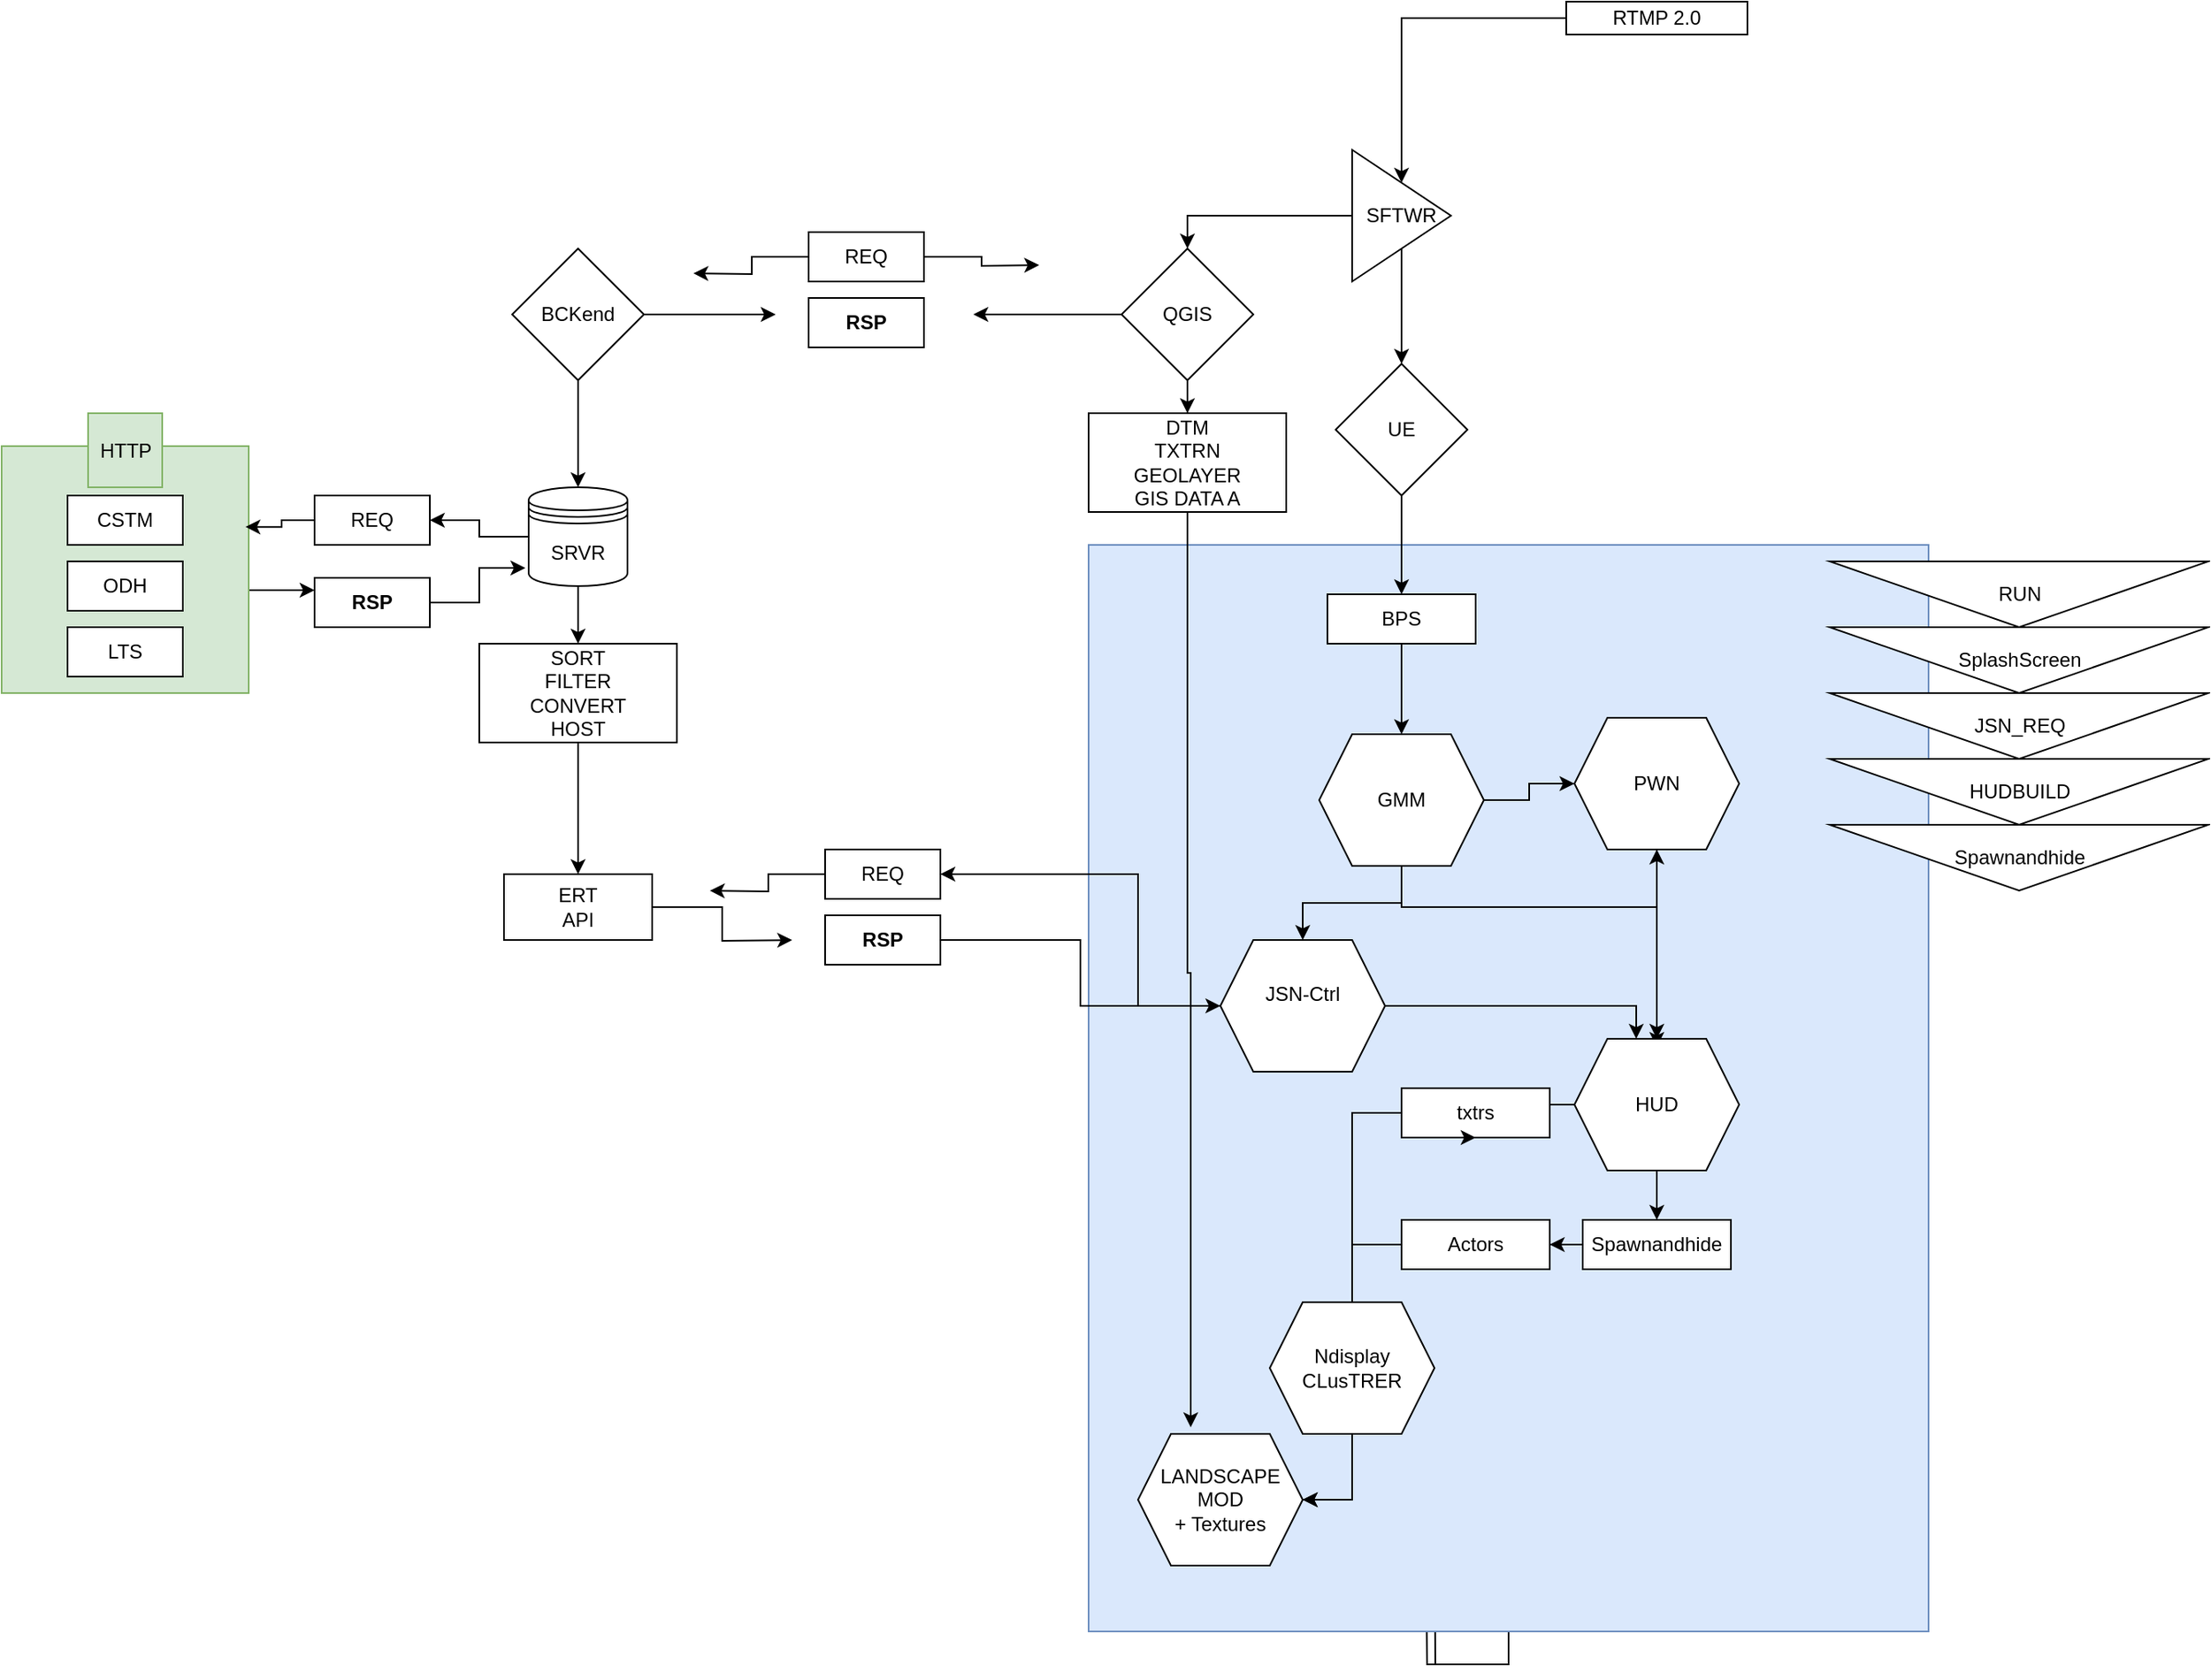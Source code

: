 <mxfile version="22.1.3" type="github">
  <diagram id="C5RBs43oDa-KdzZeNtuy" name="Page-1">
    <mxGraphModel dx="2342" dy="916" grid="1" gridSize="10" guides="1" tooltips="1" connect="1" arrows="1" fold="1" page="1" pageScale="1" pageWidth="827" pageHeight="1169" math="0" shadow="0">
      <root>
        <mxCell id="WIyWlLk6GJQsqaUBKTNV-0" />
        <mxCell id="WIyWlLk6GJQsqaUBKTNV-1" parent="WIyWlLk6GJQsqaUBKTNV-0" />
        <mxCell id="PpnzUT1_5QEgfYQbQOux-93" style="edgeStyle=orthogonalEdgeStyle;rounded=0;orthogonalLoop=1;jettySize=auto;html=1;" edge="1" parent="WIyWlLk6GJQsqaUBKTNV-1" source="PpnzUT1_5QEgfYQbQOux-63">
          <mxGeometry relative="1" as="geometry">
            <mxPoint x="220.0" y="920.0" as="targetPoint" />
          </mxGeometry>
        </mxCell>
        <mxCell id="PpnzUT1_5QEgfYQbQOux-109" style="edgeStyle=orthogonalEdgeStyle;rounded=0;orthogonalLoop=1;jettySize=auto;html=1;" edge="1" parent="WIyWlLk6GJQsqaUBKTNV-1" source="PpnzUT1_5QEgfYQbQOux-63">
          <mxGeometry relative="1" as="geometry">
            <mxPoint x="215" y="980.0" as="targetPoint" />
          </mxGeometry>
        </mxCell>
        <mxCell id="PpnzUT1_5QEgfYQbQOux-63" value="" style="rounded=0;whiteSpace=wrap;html=1;fillColor=#dae8fc;strokeColor=#6c8ebf;" vertex="1" parent="WIyWlLk6GJQsqaUBKTNV-1">
          <mxGeometry x="10" y="350" width="510" height="660" as="geometry" />
        </mxCell>
        <mxCell id="PpnzUT1_5QEgfYQbQOux-27" style="edgeStyle=orthogonalEdgeStyle;rounded=0;orthogonalLoop=1;jettySize=auto;html=1;exitX=1;exitY=0.75;exitDx=0;exitDy=0;entryX=0;entryY=0.25;entryDx=0;entryDy=0;" edge="1" parent="WIyWlLk6GJQsqaUBKTNV-1" source="PpnzUT1_5QEgfYQbQOux-18" target="PpnzUT1_5QEgfYQbQOux-25">
          <mxGeometry relative="1" as="geometry">
            <Array as="points">
              <mxPoint x="-590" y="380" />
              <mxPoint x="-525" y="380" />
              <mxPoint x="-525" y="378" />
            </Array>
          </mxGeometry>
        </mxCell>
        <mxCell id="PpnzUT1_5QEgfYQbQOux-18" value="" style="whiteSpace=wrap;html=1;aspect=fixed;fillColor=#d5e8d4;strokeColor=#82b366;" vertex="1" parent="WIyWlLk6GJQsqaUBKTNV-1">
          <mxGeometry x="-650" y="290" width="150" height="150" as="geometry" />
        </mxCell>
        <mxCell id="PpnzUT1_5QEgfYQbQOux-2" style="edgeStyle=orthogonalEdgeStyle;rounded=0;orthogonalLoop=1;jettySize=auto;html=1;" edge="1" parent="WIyWlLk6GJQsqaUBKTNV-1" source="4-b9_ulazWs0U883Xy_r-0" target="PpnzUT1_5QEgfYQbQOux-1">
          <mxGeometry relative="1" as="geometry" />
        </mxCell>
        <mxCell id="4-b9_ulazWs0U883Xy_r-0" value="&lt;div&gt;RTMP 2.0&lt;/div&gt;" style="rounded=0;whiteSpace=wrap;html=1;" parent="WIyWlLk6GJQsqaUBKTNV-1" vertex="1">
          <mxGeometry x="300" y="20" width="110" height="20" as="geometry" />
        </mxCell>
        <mxCell id="4-b9_ulazWs0U883Xy_r-6" value="" style="edgeStyle=orthogonalEdgeStyle;rounded=0;orthogonalLoop=1;jettySize=auto;html=1;" parent="WIyWlLk6GJQsqaUBKTNV-1" source="4-b9_ulazWs0U883Xy_r-3" target="4-b9_ulazWs0U883Xy_r-5" edge="1">
          <mxGeometry relative="1" as="geometry" />
        </mxCell>
        <mxCell id="PpnzUT1_5QEgfYQbQOux-58" style="edgeStyle=orthogonalEdgeStyle;rounded=0;orthogonalLoop=1;jettySize=auto;html=1;" edge="1" parent="WIyWlLk6GJQsqaUBKTNV-1" source="4-b9_ulazWs0U883Xy_r-3">
          <mxGeometry relative="1" as="geometry">
            <mxPoint x="-60" y="210" as="targetPoint" />
          </mxGeometry>
        </mxCell>
        <mxCell id="4-b9_ulazWs0U883Xy_r-3" value="QGIS" style="rhombus;whiteSpace=wrap;html=1;rounded=0;" parent="WIyWlLk6GJQsqaUBKTNV-1" vertex="1">
          <mxGeometry x="30" y="170" width="80" height="80" as="geometry" />
        </mxCell>
        <mxCell id="4-b9_ulazWs0U883Xy_r-5" value="DTM&lt;br&gt;TXTRN&lt;br&gt;&lt;div&gt;GEOLAYER&lt;/div&gt;&lt;div&gt;GIS DATA A&lt;/div&gt;" style="whiteSpace=wrap;html=1;rounded=0;" parent="WIyWlLk6GJQsqaUBKTNV-1" vertex="1">
          <mxGeometry x="10" y="270" width="120" height="60" as="geometry" />
        </mxCell>
        <mxCell id="PpnzUT1_5QEgfYQbQOux-3" style="edgeStyle=orthogonalEdgeStyle;rounded=0;orthogonalLoop=1;jettySize=auto;html=1;entryX=0.5;entryY=0;entryDx=0;entryDy=0;" edge="1" parent="WIyWlLk6GJQsqaUBKTNV-1" source="PpnzUT1_5QEgfYQbQOux-1" target="4-b9_ulazWs0U883Xy_r-3">
          <mxGeometry relative="1" as="geometry" />
        </mxCell>
        <mxCell id="PpnzUT1_5QEgfYQbQOux-5" style="edgeStyle=orthogonalEdgeStyle;rounded=0;orthogonalLoop=1;jettySize=auto;html=1;" edge="1" parent="WIyWlLk6GJQsqaUBKTNV-1" source="PpnzUT1_5QEgfYQbQOux-1" target="PpnzUT1_5QEgfYQbQOux-4">
          <mxGeometry relative="1" as="geometry" />
        </mxCell>
        <mxCell id="PpnzUT1_5QEgfYQbQOux-1" value="SFTWR" style="triangle;whiteSpace=wrap;html=1;" vertex="1" parent="WIyWlLk6GJQsqaUBKTNV-1">
          <mxGeometry x="170" y="110" width="60" height="80" as="geometry" />
        </mxCell>
        <mxCell id="PpnzUT1_5QEgfYQbQOux-35" value="" style="edgeStyle=orthogonalEdgeStyle;rounded=0;orthogonalLoop=1;jettySize=auto;html=1;" edge="1" parent="WIyWlLk6GJQsqaUBKTNV-1" source="PpnzUT1_5QEgfYQbQOux-4" target="PpnzUT1_5QEgfYQbQOux-34">
          <mxGeometry relative="1" as="geometry" />
        </mxCell>
        <mxCell id="PpnzUT1_5QEgfYQbQOux-4" value="&lt;div&gt;UE&lt;/div&gt;" style="rhombus;whiteSpace=wrap;html=1;rounded=0;" vertex="1" parent="WIyWlLk6GJQsqaUBKTNV-1">
          <mxGeometry x="160" y="240" width="80" height="80" as="geometry" />
        </mxCell>
        <mxCell id="PpnzUT1_5QEgfYQbQOux-13" style="edgeStyle=orthogonalEdgeStyle;rounded=0;orthogonalLoop=1;jettySize=auto;html=1;entryX=0.5;entryY=0;entryDx=0;entryDy=0;" edge="1" parent="WIyWlLk6GJQsqaUBKTNV-1" source="PpnzUT1_5QEgfYQbQOux-6" target="PpnzUT1_5QEgfYQbQOux-12">
          <mxGeometry relative="1" as="geometry" />
        </mxCell>
        <mxCell id="PpnzUT1_5QEgfYQbQOux-60" style="edgeStyle=orthogonalEdgeStyle;rounded=0;orthogonalLoop=1;jettySize=auto;html=1;" edge="1" parent="WIyWlLk6GJQsqaUBKTNV-1" source="PpnzUT1_5QEgfYQbQOux-6">
          <mxGeometry relative="1" as="geometry">
            <mxPoint x="-180" y="210" as="targetPoint" />
          </mxGeometry>
        </mxCell>
        <mxCell id="PpnzUT1_5QEgfYQbQOux-6" value="&lt;div&gt;BCKend&lt;/div&gt;" style="rhombus;whiteSpace=wrap;html=1;rounded=0;" vertex="1" parent="WIyWlLk6GJQsqaUBKTNV-1">
          <mxGeometry x="-340" y="170" width="80" height="80" as="geometry" />
        </mxCell>
        <mxCell id="PpnzUT1_5QEgfYQbQOux-21" value="" style="edgeStyle=orthogonalEdgeStyle;rounded=0;orthogonalLoop=1;jettySize=auto;html=1;" edge="1" parent="WIyWlLk6GJQsqaUBKTNV-1" source="PpnzUT1_5QEgfYQbQOux-12" target="PpnzUT1_5QEgfYQbQOux-20">
          <mxGeometry relative="1" as="geometry" />
        </mxCell>
        <mxCell id="PpnzUT1_5QEgfYQbQOux-31" value="" style="edgeStyle=orthogonalEdgeStyle;rounded=0;orthogonalLoop=1;jettySize=auto;html=1;" edge="1" parent="WIyWlLk6GJQsqaUBKTNV-1" source="PpnzUT1_5QEgfYQbQOux-12" target="PpnzUT1_5QEgfYQbQOux-30">
          <mxGeometry relative="1" as="geometry" />
        </mxCell>
        <mxCell id="PpnzUT1_5QEgfYQbQOux-12" value="&lt;div&gt;SRVR&lt;/div&gt;" style="shape=datastore;whiteSpace=wrap;html=1;" vertex="1" parent="WIyWlLk6GJQsqaUBKTNV-1">
          <mxGeometry x="-330" y="315" width="60" height="60" as="geometry" />
        </mxCell>
        <mxCell id="PpnzUT1_5QEgfYQbQOux-14" value="CSTM" style="whiteSpace=wrap;html=1;" vertex="1" parent="WIyWlLk6GJQsqaUBKTNV-1">
          <mxGeometry x="-610" y="320" width="70" height="30" as="geometry" />
        </mxCell>
        <mxCell id="PpnzUT1_5QEgfYQbQOux-16" value="ODH" style="whiteSpace=wrap;html=1;" vertex="1" parent="WIyWlLk6GJQsqaUBKTNV-1">
          <mxGeometry x="-610" y="360" width="70" height="30" as="geometry" />
        </mxCell>
        <mxCell id="PpnzUT1_5QEgfYQbQOux-17" value="&lt;div&gt;LTS&lt;/div&gt;" style="whiteSpace=wrap;html=1;" vertex="1" parent="WIyWlLk6GJQsqaUBKTNV-1">
          <mxGeometry x="-610" y="400" width="70" height="30" as="geometry" />
        </mxCell>
        <mxCell id="PpnzUT1_5QEgfYQbQOux-19" value="&lt;div&gt;HTTP&lt;/div&gt;" style="whiteSpace=wrap;html=1;aspect=fixed;fillColor=#d5e8d4;strokeColor=#82b366;" vertex="1" parent="WIyWlLk6GJQsqaUBKTNV-1">
          <mxGeometry x="-597.5" y="270" width="45" height="45" as="geometry" />
        </mxCell>
        <mxCell id="PpnzUT1_5QEgfYQbQOux-20" value="REQ" style="whiteSpace=wrap;html=1;" vertex="1" parent="WIyWlLk6GJQsqaUBKTNV-1">
          <mxGeometry x="-460" y="320" width="70" height="30" as="geometry" />
        </mxCell>
        <mxCell id="PpnzUT1_5QEgfYQbQOux-25" value="RSP" style="whiteSpace=wrap;html=1;fontStyle=1" vertex="1" parent="WIyWlLk6GJQsqaUBKTNV-1">
          <mxGeometry x="-460" y="370" width="70" height="30" as="geometry" />
        </mxCell>
        <mxCell id="PpnzUT1_5QEgfYQbQOux-26" style="edgeStyle=orthogonalEdgeStyle;rounded=0;orthogonalLoop=1;jettySize=auto;html=1;entryX=0.987;entryY=0.327;entryDx=0;entryDy=0;entryPerimeter=0;" edge="1" parent="WIyWlLk6GJQsqaUBKTNV-1" source="PpnzUT1_5QEgfYQbQOux-20" target="PpnzUT1_5QEgfYQbQOux-18">
          <mxGeometry relative="1" as="geometry" />
        </mxCell>
        <mxCell id="PpnzUT1_5QEgfYQbQOux-28" style="edgeStyle=orthogonalEdgeStyle;rounded=0;orthogonalLoop=1;jettySize=auto;html=1;entryX=-0.033;entryY=0.817;entryDx=0;entryDy=0;entryPerimeter=0;" edge="1" parent="WIyWlLk6GJQsqaUBKTNV-1" source="PpnzUT1_5QEgfYQbQOux-25" target="PpnzUT1_5QEgfYQbQOux-12">
          <mxGeometry relative="1" as="geometry" />
        </mxCell>
        <mxCell id="PpnzUT1_5QEgfYQbQOux-44" value="" style="edgeStyle=orthogonalEdgeStyle;rounded=0;orthogonalLoop=1;jettySize=auto;html=1;" edge="1" parent="WIyWlLk6GJQsqaUBKTNV-1" source="PpnzUT1_5QEgfYQbQOux-30" target="PpnzUT1_5QEgfYQbQOux-43">
          <mxGeometry relative="1" as="geometry" />
        </mxCell>
        <mxCell id="PpnzUT1_5QEgfYQbQOux-30" value="SORT&lt;br&gt;FILTER&lt;br&gt;CONVERT&lt;br&gt;HOST" style="whiteSpace=wrap;html=1;" vertex="1" parent="WIyWlLk6GJQsqaUBKTNV-1">
          <mxGeometry x="-360" y="410" width="120" height="60" as="geometry" />
        </mxCell>
        <mxCell id="PpnzUT1_5QEgfYQbQOux-54" style="edgeStyle=orthogonalEdgeStyle;rounded=0;orthogonalLoop=1;jettySize=auto;html=1;entryX=0.5;entryY=0;entryDx=0;entryDy=0;" edge="1" parent="WIyWlLk6GJQsqaUBKTNV-1" source="PpnzUT1_5QEgfYQbQOux-34" target="PpnzUT1_5QEgfYQbQOux-40">
          <mxGeometry relative="1" as="geometry" />
        </mxCell>
        <mxCell id="PpnzUT1_5QEgfYQbQOux-34" value="BPS&lt;br&gt;" style="whiteSpace=wrap;html=1;rounded=0;" vertex="1" parent="WIyWlLk6GJQsqaUBKTNV-1">
          <mxGeometry x="155" y="380" width="90" height="30" as="geometry" />
        </mxCell>
        <mxCell id="PpnzUT1_5QEgfYQbQOux-38" value="LANDSCAPE MOD&lt;br&gt;&lt;div&gt;+ Textures&lt;/div&gt;" style="shape=hexagon;perimeter=hexagonPerimeter2;whiteSpace=wrap;html=1;fixedSize=1;" vertex="1" parent="WIyWlLk6GJQsqaUBKTNV-1">
          <mxGeometry x="40" y="890" width="100" height="80" as="geometry" />
        </mxCell>
        <mxCell id="PpnzUT1_5QEgfYQbQOux-39" style="edgeStyle=orthogonalEdgeStyle;rounded=0;orthogonalLoop=1;jettySize=auto;html=1;entryX=0.32;entryY=-0.05;entryDx=0;entryDy=0;entryPerimeter=0;" edge="1" parent="WIyWlLk6GJQsqaUBKTNV-1" source="4-b9_ulazWs0U883Xy_r-5" target="PpnzUT1_5QEgfYQbQOux-38">
          <mxGeometry relative="1" as="geometry" />
        </mxCell>
        <mxCell id="PpnzUT1_5QEgfYQbQOux-66" style="edgeStyle=orthogonalEdgeStyle;rounded=0;orthogonalLoop=1;jettySize=auto;html=1;entryX=0.5;entryY=0;entryDx=0;entryDy=0;" edge="1" parent="WIyWlLk6GJQsqaUBKTNV-1" source="PpnzUT1_5QEgfYQbQOux-40" target="PpnzUT1_5QEgfYQbQOux-41">
          <mxGeometry relative="1" as="geometry">
            <mxPoint x="100" y="505" as="targetPoint" />
          </mxGeometry>
        </mxCell>
        <mxCell id="PpnzUT1_5QEgfYQbQOux-67" style="edgeStyle=orthogonalEdgeStyle;rounded=0;orthogonalLoop=1;jettySize=auto;html=1;" edge="1" parent="WIyWlLk6GJQsqaUBKTNV-1" source="PpnzUT1_5QEgfYQbQOux-40" target="PpnzUT1_5QEgfYQbQOux-64">
          <mxGeometry relative="1" as="geometry" />
        </mxCell>
        <mxCell id="PpnzUT1_5QEgfYQbQOux-68" style="edgeStyle=orthogonalEdgeStyle;rounded=0;orthogonalLoop=1;jettySize=auto;html=1;" edge="1" parent="WIyWlLk6GJQsqaUBKTNV-1">
          <mxGeometry relative="1" as="geometry">
            <mxPoint x="200.0" y="535.0" as="sourcePoint" />
            <mxPoint x="355.0" y="655.0" as="targetPoint" />
            <Array as="points">
              <mxPoint x="200" y="570" />
              <mxPoint x="355" y="570" />
            </Array>
          </mxGeometry>
        </mxCell>
        <mxCell id="PpnzUT1_5QEgfYQbQOux-40" value="&lt;div&gt;GMM&lt;/div&gt;" style="shape=hexagon;perimeter=hexagonPerimeter2;whiteSpace=wrap;html=1;fixedSize=1;" vertex="1" parent="WIyWlLk6GJQsqaUBKTNV-1">
          <mxGeometry x="150" y="465" width="100" height="80" as="geometry" />
        </mxCell>
        <mxCell id="PpnzUT1_5QEgfYQbQOux-71" style="edgeStyle=orthogonalEdgeStyle;rounded=0;orthogonalLoop=1;jettySize=auto;html=1;entryX=0.375;entryY=0;entryDx=0;entryDy=0;" edge="1" parent="WIyWlLk6GJQsqaUBKTNV-1" source="PpnzUT1_5QEgfYQbQOux-41" target="PpnzUT1_5QEgfYQbQOux-42">
          <mxGeometry relative="1" as="geometry" />
        </mxCell>
        <mxCell id="PpnzUT1_5QEgfYQbQOux-79" style="edgeStyle=orthogonalEdgeStyle;rounded=0;orthogonalLoop=1;jettySize=auto;html=1;entryX=1;entryY=0.5;entryDx=0;entryDy=0;" edge="1" parent="WIyWlLk6GJQsqaUBKTNV-1" source="PpnzUT1_5QEgfYQbQOux-41" target="PpnzUT1_5QEgfYQbQOux-75">
          <mxGeometry relative="1" as="geometry">
            <mxPoint x="-60" y="550.0" as="targetPoint" />
            <Array as="points">
              <mxPoint x="40" y="630" />
              <mxPoint x="40" y="550" />
            </Array>
          </mxGeometry>
        </mxCell>
        <mxCell id="PpnzUT1_5QEgfYQbQOux-41" value="&lt;div&gt;JSN-Ctrl&lt;/div&gt;&lt;div&gt;&lt;br&gt;&lt;/div&gt;" style="shape=hexagon;perimeter=hexagonPerimeter2;whiteSpace=wrap;html=1;fixedSize=1;" vertex="1" parent="WIyWlLk6GJQsqaUBKTNV-1">
          <mxGeometry x="90" y="590" width="100" height="80" as="geometry" />
        </mxCell>
        <mxCell id="PpnzUT1_5QEgfYQbQOux-97" value="" style="edgeStyle=orthogonalEdgeStyle;rounded=0;orthogonalLoop=1;jettySize=auto;html=1;" edge="1" parent="WIyWlLk6GJQsqaUBKTNV-1" source="PpnzUT1_5QEgfYQbQOux-42" target="PpnzUT1_5QEgfYQbQOux-96">
          <mxGeometry relative="1" as="geometry" />
        </mxCell>
        <mxCell id="PpnzUT1_5QEgfYQbQOux-107" style="edgeStyle=orthogonalEdgeStyle;rounded=0;orthogonalLoop=1;jettySize=auto;html=1;" edge="1" parent="WIyWlLk6GJQsqaUBKTNV-1" source="PpnzUT1_5QEgfYQbQOux-42" target="PpnzUT1_5QEgfYQbQOux-103">
          <mxGeometry relative="1" as="geometry" />
        </mxCell>
        <mxCell id="PpnzUT1_5QEgfYQbQOux-42" value="&lt;div&gt;HUD&lt;/div&gt;" style="shape=hexagon;perimeter=hexagonPerimeter2;whiteSpace=wrap;html=1;fixedSize=1;" vertex="1" parent="WIyWlLk6GJQsqaUBKTNV-1">
          <mxGeometry x="305" y="650" width="100" height="80" as="geometry" />
        </mxCell>
        <mxCell id="PpnzUT1_5QEgfYQbQOux-77" style="edgeStyle=orthogonalEdgeStyle;rounded=0;orthogonalLoop=1;jettySize=auto;html=1;" edge="1" parent="WIyWlLk6GJQsqaUBKTNV-1" source="PpnzUT1_5QEgfYQbQOux-43">
          <mxGeometry relative="1" as="geometry">
            <mxPoint x="-170" y="590.0" as="targetPoint" />
          </mxGeometry>
        </mxCell>
        <mxCell id="PpnzUT1_5QEgfYQbQOux-43" value="ERT&lt;br&gt;API" style="whiteSpace=wrap;html=1;" vertex="1" parent="WIyWlLk6GJQsqaUBKTNV-1">
          <mxGeometry x="-345" y="550" width="90" height="40" as="geometry" />
        </mxCell>
        <mxCell id="PpnzUT1_5QEgfYQbQOux-59" style="edgeStyle=orthogonalEdgeStyle;rounded=0;orthogonalLoop=1;jettySize=auto;html=1;" edge="1" parent="WIyWlLk6GJQsqaUBKTNV-1" source="PpnzUT1_5QEgfYQbQOux-56">
          <mxGeometry relative="1" as="geometry">
            <mxPoint x="-230" y="185" as="targetPoint" />
          </mxGeometry>
        </mxCell>
        <mxCell id="PpnzUT1_5QEgfYQbQOux-61" style="edgeStyle=orthogonalEdgeStyle;rounded=0;orthogonalLoop=1;jettySize=auto;html=1;" edge="1" parent="WIyWlLk6GJQsqaUBKTNV-1" source="PpnzUT1_5QEgfYQbQOux-56">
          <mxGeometry relative="1" as="geometry">
            <mxPoint x="-20" y="180" as="targetPoint" />
          </mxGeometry>
        </mxCell>
        <mxCell id="PpnzUT1_5QEgfYQbQOux-56" value="REQ" style="whiteSpace=wrap;html=1;" vertex="1" parent="WIyWlLk6GJQsqaUBKTNV-1">
          <mxGeometry x="-160" y="160" width="70" height="30" as="geometry" />
        </mxCell>
        <mxCell id="PpnzUT1_5QEgfYQbQOux-57" value="RSP" style="whiteSpace=wrap;html=1;fontStyle=1" vertex="1" parent="WIyWlLk6GJQsqaUBKTNV-1">
          <mxGeometry x="-160" y="200" width="70" height="30" as="geometry" />
        </mxCell>
        <mxCell id="PpnzUT1_5QEgfYQbQOux-69" style="edgeStyle=orthogonalEdgeStyle;rounded=0;orthogonalLoop=1;jettySize=auto;html=1;" edge="1" parent="WIyWlLk6GJQsqaUBKTNV-1" source="PpnzUT1_5QEgfYQbQOux-64" target="PpnzUT1_5QEgfYQbQOux-42">
          <mxGeometry relative="1" as="geometry" />
        </mxCell>
        <mxCell id="PpnzUT1_5QEgfYQbQOux-72" value="" style="edgeStyle=orthogonalEdgeStyle;rounded=0;orthogonalLoop=1;jettySize=auto;html=1;" edge="1" parent="WIyWlLk6GJQsqaUBKTNV-1" source="PpnzUT1_5QEgfYQbQOux-42" target="PpnzUT1_5QEgfYQbQOux-64">
          <mxGeometry relative="1" as="geometry">
            <mxPoint x="355" y="470.0" as="targetPoint" />
            <mxPoint x="355" y="645" as="sourcePoint" />
          </mxGeometry>
        </mxCell>
        <mxCell id="PpnzUT1_5QEgfYQbQOux-64" value="&lt;div&gt;PWN&lt;/div&gt;" style="shape=hexagon;perimeter=hexagonPerimeter2;whiteSpace=wrap;html=1;fixedSize=1;" vertex="1" parent="WIyWlLk6GJQsqaUBKTNV-1">
          <mxGeometry x="305" y="455" width="100" height="80" as="geometry" />
        </mxCell>
        <mxCell id="PpnzUT1_5QEgfYQbQOux-73" style="edgeStyle=orthogonalEdgeStyle;rounded=0;orthogonalLoop=1;jettySize=auto;html=1;" edge="1" parent="WIyWlLk6GJQsqaUBKTNV-1" source="PpnzUT1_5QEgfYQbQOux-75">
          <mxGeometry relative="1" as="geometry">
            <mxPoint x="-220" y="560" as="targetPoint" />
          </mxGeometry>
        </mxCell>
        <mxCell id="PpnzUT1_5QEgfYQbQOux-75" value="REQ" style="whiteSpace=wrap;html=1;" vertex="1" parent="WIyWlLk6GJQsqaUBKTNV-1">
          <mxGeometry x="-150" y="535" width="70" height="30" as="geometry" />
        </mxCell>
        <mxCell id="PpnzUT1_5QEgfYQbQOux-78" style="edgeStyle=orthogonalEdgeStyle;rounded=0;orthogonalLoop=1;jettySize=auto;html=1;entryX=0;entryY=0.5;entryDx=0;entryDy=0;" edge="1" parent="WIyWlLk6GJQsqaUBKTNV-1" source="PpnzUT1_5QEgfYQbQOux-76" target="PpnzUT1_5QEgfYQbQOux-41">
          <mxGeometry relative="1" as="geometry">
            <mxPoint x="-10" y="580.0" as="targetPoint" />
            <Array as="points">
              <mxPoint x="5" y="590" />
              <mxPoint x="5" y="630" />
            </Array>
          </mxGeometry>
        </mxCell>
        <mxCell id="PpnzUT1_5QEgfYQbQOux-76" value="RSP" style="whiteSpace=wrap;html=1;fontStyle=1" vertex="1" parent="WIyWlLk6GJQsqaUBKTNV-1">
          <mxGeometry x="-150" y="575" width="70" height="30" as="geometry" />
        </mxCell>
        <mxCell id="PpnzUT1_5QEgfYQbQOux-84" value="&lt;div&gt;RUN&lt;/div&gt;" style="html=1;shadow=0;dashed=0;align=center;verticalAlign=middle;shape=mxgraph.arrows2.arrow;dy=0.6;dx=40;direction=south;notch=0;" vertex="1" parent="WIyWlLk6GJQsqaUBKTNV-1">
          <mxGeometry x="460" y="360" width="230" height="40" as="geometry" />
        </mxCell>
        <mxCell id="PpnzUT1_5QEgfYQbQOux-86" value="SplashScreen" style="html=1;shadow=0;dashed=0;align=center;verticalAlign=middle;shape=mxgraph.arrows2.arrow;dy=0.6;dx=40;direction=south;notch=0;" vertex="1" parent="WIyWlLk6GJQsqaUBKTNV-1">
          <mxGeometry x="460" y="400" width="230" height="40" as="geometry" />
        </mxCell>
        <mxCell id="PpnzUT1_5QEgfYQbQOux-87" value="JSN_REQ" style="html=1;shadow=0;dashed=0;align=center;verticalAlign=middle;shape=mxgraph.arrows2.arrow;dy=0.6;dx=40;direction=south;notch=0;" vertex="1" parent="WIyWlLk6GJQsqaUBKTNV-1">
          <mxGeometry x="460" y="440" width="230" height="40" as="geometry" />
        </mxCell>
        <mxCell id="PpnzUT1_5QEgfYQbQOux-88" value="HUDBUILD" style="html=1;shadow=0;dashed=0;align=center;verticalAlign=middle;shape=mxgraph.arrows2.arrow;dy=0.6;dx=40;direction=south;notch=0;" vertex="1" parent="WIyWlLk6GJQsqaUBKTNV-1">
          <mxGeometry x="460" y="480" width="230" height="40" as="geometry" />
        </mxCell>
        <mxCell id="PpnzUT1_5QEgfYQbQOux-89" value="&lt;div&gt;Spawnandhide&lt;/div&gt;" style="html=1;shadow=0;dashed=0;align=center;verticalAlign=middle;shape=mxgraph.arrows2.arrow;dy=0.6;dx=40;direction=south;notch=0;" vertex="1" parent="WIyWlLk6GJQsqaUBKTNV-1">
          <mxGeometry x="460" y="520" width="230" height="40" as="geometry" />
        </mxCell>
        <mxCell id="PpnzUT1_5QEgfYQbQOux-98" style="edgeStyle=orthogonalEdgeStyle;rounded=0;orthogonalLoop=1;jettySize=auto;html=1;entryX=1;entryY=0.5;entryDx=0;entryDy=0;" edge="1" parent="WIyWlLk6GJQsqaUBKTNV-1" source="PpnzUT1_5QEgfYQbQOux-104" target="PpnzUT1_5QEgfYQbQOux-38">
          <mxGeometry relative="1" as="geometry" />
        </mxCell>
        <mxCell id="PpnzUT1_5QEgfYQbQOux-96" value="&lt;div&gt;Spawnandhide&lt;/div&gt;" style="whiteSpace=wrap;html=1;" vertex="1" parent="WIyWlLk6GJQsqaUBKTNV-1">
          <mxGeometry x="310" y="760" width="90" height="30" as="geometry" />
        </mxCell>
        <mxCell id="PpnzUT1_5QEgfYQbQOux-108" style="edgeStyle=orthogonalEdgeStyle;rounded=0;orthogonalLoop=1;jettySize=auto;html=1;entryX=1;entryY=0.5;entryDx=0;entryDy=0;" edge="1" parent="WIyWlLk6GJQsqaUBKTNV-1" source="PpnzUT1_5QEgfYQbQOux-110" target="PpnzUT1_5QEgfYQbQOux-38">
          <mxGeometry relative="1" as="geometry" />
        </mxCell>
        <mxCell id="PpnzUT1_5QEgfYQbQOux-103" value="txtrs" style="whiteSpace=wrap;html=1;" vertex="1" parent="WIyWlLk6GJQsqaUBKTNV-1">
          <mxGeometry x="200" y="680" width="90" height="30" as="geometry" />
        </mxCell>
        <mxCell id="PpnzUT1_5QEgfYQbQOux-105" value="" style="edgeStyle=orthogonalEdgeStyle;rounded=0;orthogonalLoop=1;jettySize=auto;html=1;entryX=1;entryY=0.5;entryDx=0;entryDy=0;" edge="1" parent="WIyWlLk6GJQsqaUBKTNV-1" source="PpnzUT1_5QEgfYQbQOux-96" target="PpnzUT1_5QEgfYQbQOux-104">
          <mxGeometry relative="1" as="geometry">
            <mxPoint x="310" y="775" as="sourcePoint" />
            <mxPoint x="130" y="750" as="targetPoint" />
          </mxGeometry>
        </mxCell>
        <mxCell id="PpnzUT1_5QEgfYQbQOux-104" value="&lt;div&gt;Actors&lt;/div&gt;" style="whiteSpace=wrap;html=1;" vertex="1" parent="WIyWlLk6GJQsqaUBKTNV-1">
          <mxGeometry x="200" y="760" width="90" height="30" as="geometry" />
        </mxCell>
        <mxCell id="PpnzUT1_5QEgfYQbQOux-106" style="edgeStyle=orthogonalEdgeStyle;rounded=0;orthogonalLoop=1;jettySize=auto;html=1;exitX=0.25;exitY=1;exitDx=0;exitDy=0;entryX=0.5;entryY=1;entryDx=0;entryDy=0;" edge="1" parent="WIyWlLk6GJQsqaUBKTNV-1" source="PpnzUT1_5QEgfYQbQOux-103" target="PpnzUT1_5QEgfYQbQOux-103">
          <mxGeometry relative="1" as="geometry" />
        </mxCell>
        <mxCell id="PpnzUT1_5QEgfYQbQOux-111" value="" style="edgeStyle=orthogonalEdgeStyle;rounded=0;orthogonalLoop=1;jettySize=auto;html=1;entryX=1;entryY=0.5;entryDx=0;entryDy=0;" edge="1" parent="WIyWlLk6GJQsqaUBKTNV-1" source="PpnzUT1_5QEgfYQbQOux-103" target="PpnzUT1_5QEgfYQbQOux-110">
          <mxGeometry relative="1" as="geometry">
            <mxPoint x="200" y="695" as="sourcePoint" />
            <mxPoint x="140" y="880" as="targetPoint" />
            <Array as="points">
              <mxPoint x="170" y="695" />
              <mxPoint x="170" y="850" />
            </Array>
          </mxGeometry>
        </mxCell>
        <mxCell id="PpnzUT1_5QEgfYQbQOux-110" value="&lt;div&gt;Ndisplay CLusTRER&lt;/div&gt;" style="shape=hexagon;perimeter=hexagonPerimeter2;whiteSpace=wrap;html=1;fixedSize=1;" vertex="1" parent="WIyWlLk6GJQsqaUBKTNV-1">
          <mxGeometry x="120" y="810" width="100" height="80" as="geometry" />
        </mxCell>
      </root>
    </mxGraphModel>
  </diagram>
</mxfile>
